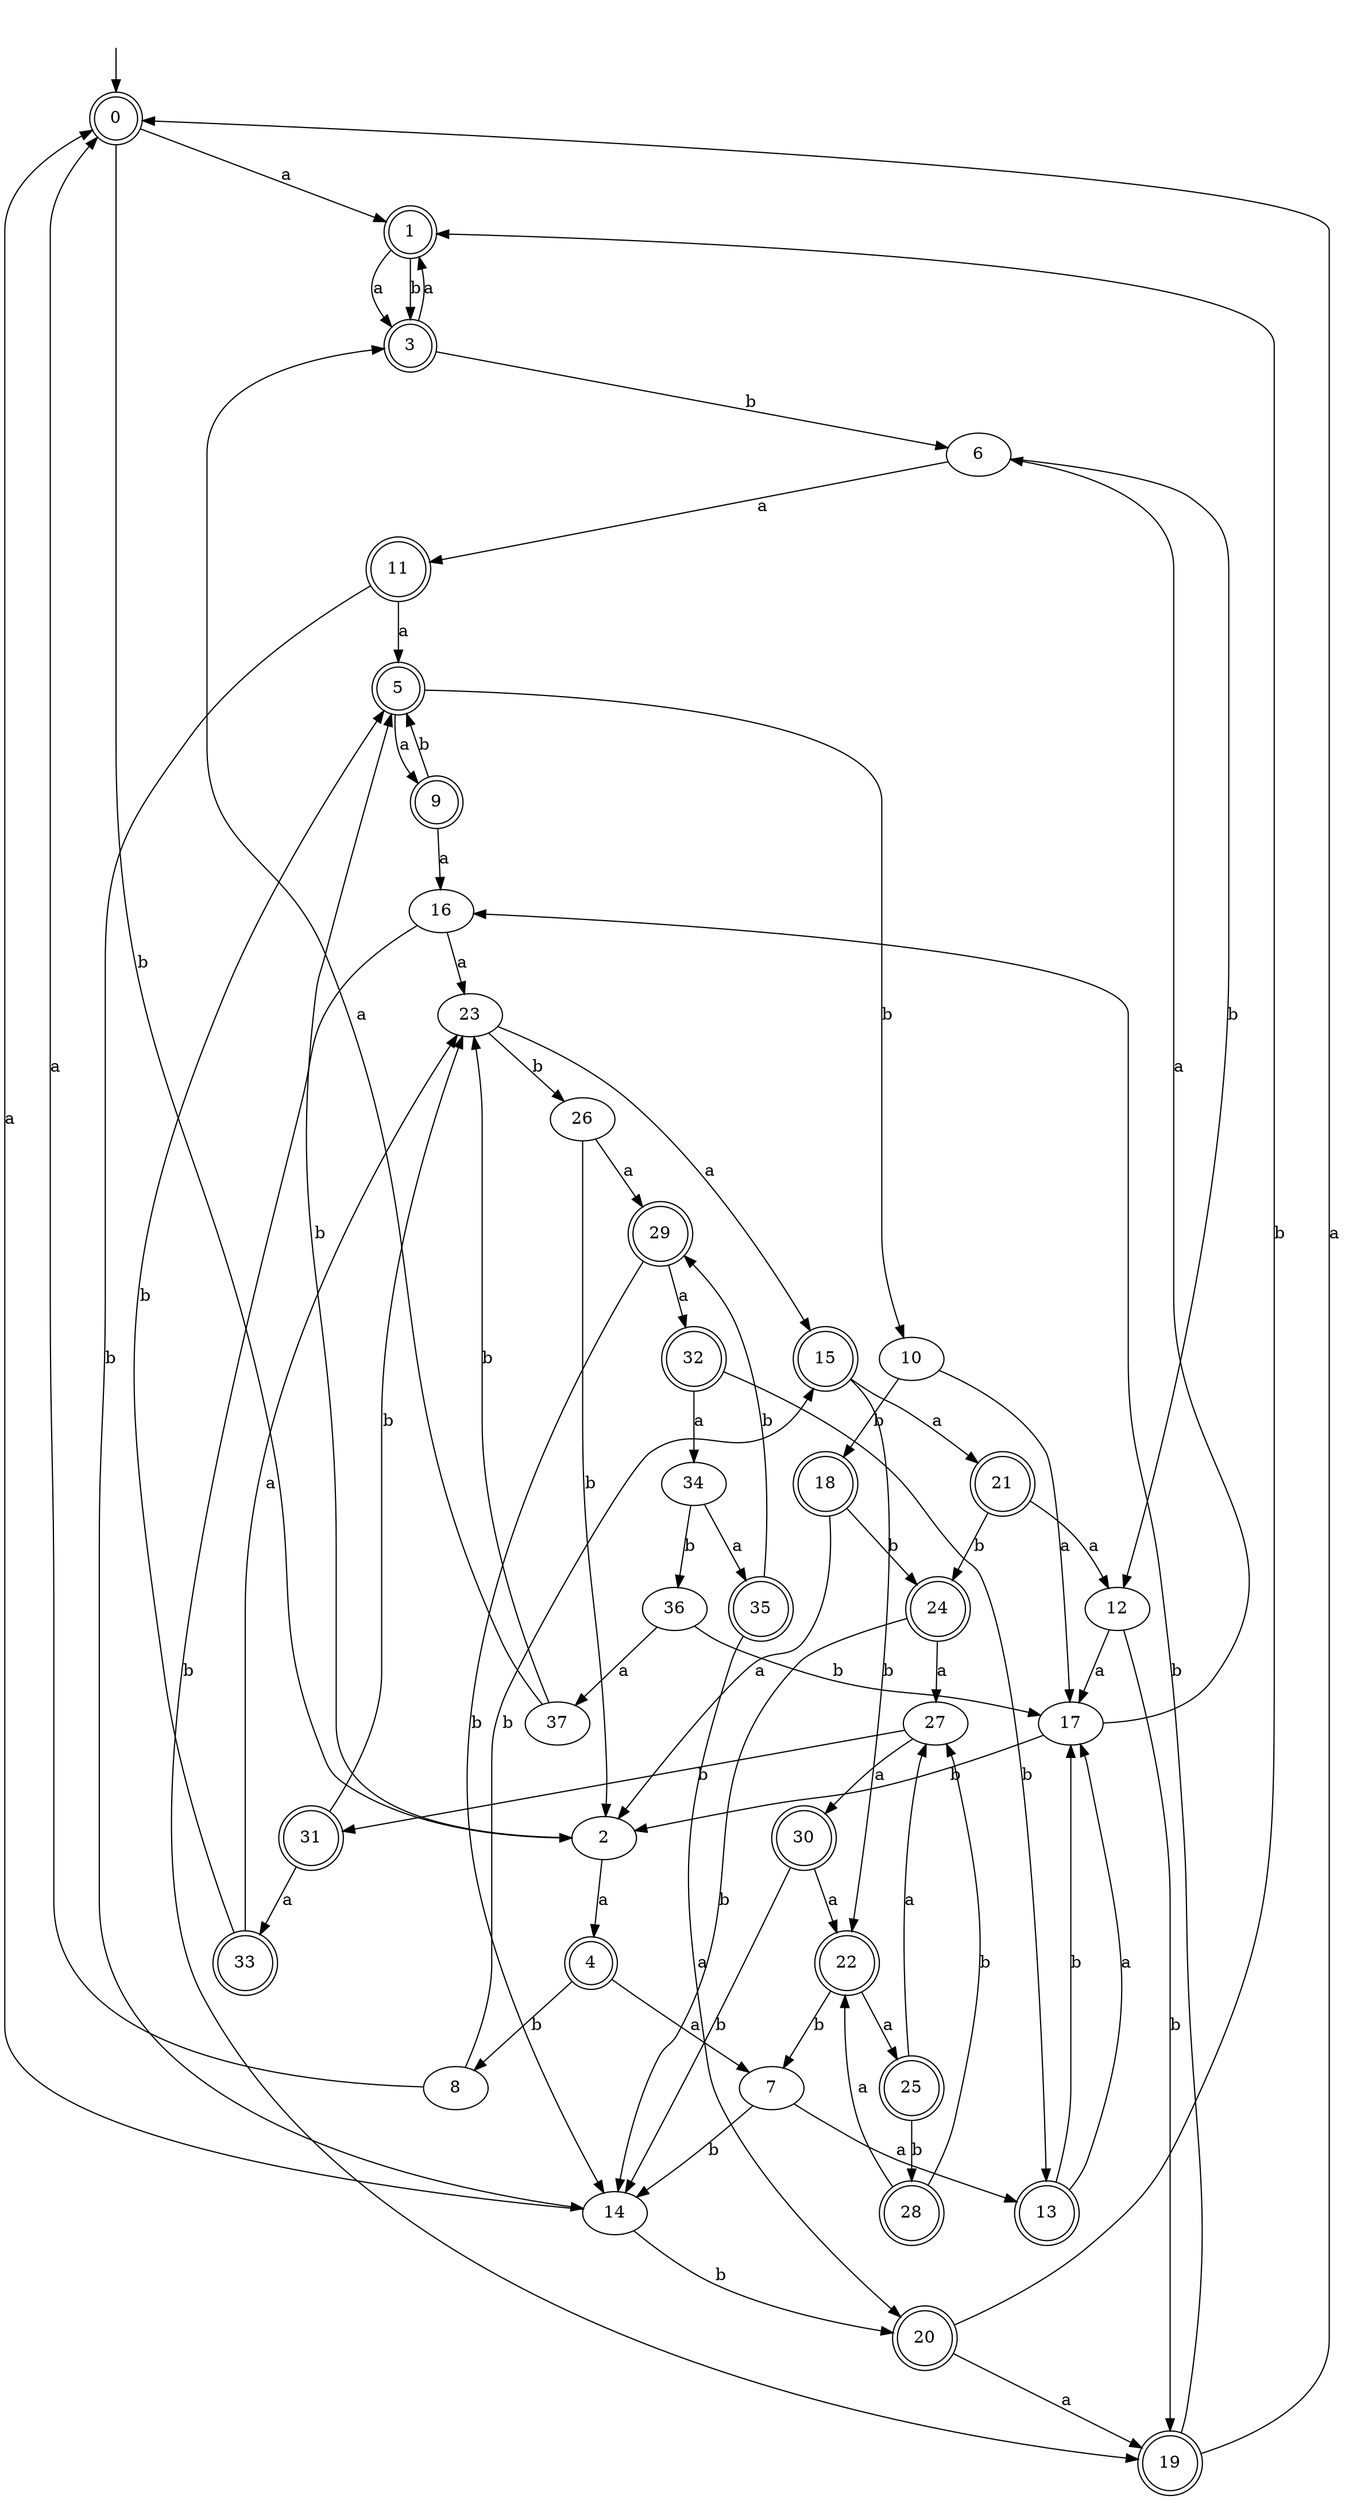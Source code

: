 digraph RandomDFA {
  __start0 [label="", shape=none];
  __start0 -> 0 [label=""];
  0 [shape=circle] [shape=doublecircle]
  0 -> 1 [label="a"]
  0 -> 2 [label="b"]
  1 [shape=doublecircle]
  1 -> 3 [label="a"]
  1 -> 3 [label="b"]
  2
  2 -> 4 [label="a"]
  2 -> 5 [label="b"]
  3 [shape=doublecircle]
  3 -> 1 [label="a"]
  3 -> 6 [label="b"]
  4 [shape=doublecircle]
  4 -> 7 [label="a"]
  4 -> 8 [label="b"]
  5 [shape=doublecircle]
  5 -> 9 [label="a"]
  5 -> 10 [label="b"]
  6
  6 -> 11 [label="a"]
  6 -> 12 [label="b"]
  7
  7 -> 13 [label="a"]
  7 -> 14 [label="b"]
  8
  8 -> 0 [label="a"]
  8 -> 15 [label="b"]
  9 [shape=doublecircle]
  9 -> 16 [label="a"]
  9 -> 5 [label="b"]
  10
  10 -> 17 [label="a"]
  10 -> 18 [label="b"]
  11 [shape=doublecircle]
  11 -> 5 [label="a"]
  11 -> 14 [label="b"]
  12
  12 -> 17 [label="a"]
  12 -> 19 [label="b"]
  13 [shape=doublecircle]
  13 -> 17 [label="a"]
  13 -> 17 [label="b"]
  14
  14 -> 0 [label="a"]
  14 -> 20 [label="b"]
  15 [shape=doublecircle]
  15 -> 21 [label="a"]
  15 -> 22 [label="b"]
  16
  16 -> 23 [label="a"]
  16 -> 19 [label="b"]
  17
  17 -> 6 [label="a"]
  17 -> 2 [label="b"]
  18 [shape=doublecircle]
  18 -> 2 [label="a"]
  18 -> 24 [label="b"]
  19 [shape=doublecircle]
  19 -> 0 [label="a"]
  19 -> 16 [label="b"]
  20 [shape=doublecircle]
  20 -> 19 [label="a"]
  20 -> 1 [label="b"]
  21 [shape=doublecircle]
  21 -> 12 [label="a"]
  21 -> 24 [label="b"]
  22 [shape=doublecircle]
  22 -> 25 [label="a"]
  22 -> 7 [label="b"]
  23
  23 -> 15 [label="a"]
  23 -> 26 [label="b"]
  24 [shape=doublecircle]
  24 -> 27 [label="a"]
  24 -> 14 [label="b"]
  25 [shape=doublecircle]
  25 -> 27 [label="a"]
  25 -> 28 [label="b"]
  26
  26 -> 29 [label="a"]
  26 -> 2 [label="b"]
  27
  27 -> 30 [label="a"]
  27 -> 31 [label="b"]
  28 [shape=doublecircle]
  28 -> 22 [label="a"]
  28 -> 27 [label="b"]
  29 [shape=doublecircle]
  29 -> 32 [label="a"]
  29 -> 14 [label="b"]
  30 [shape=doublecircle]
  30 -> 22 [label="a"]
  30 -> 14 [label="b"]
  31 [shape=doublecircle]
  31 -> 33 [label="a"]
  31 -> 23 [label="b"]
  32 [shape=doublecircle]
  32 -> 34 [label="a"]
  32 -> 13 [label="b"]
  33 [shape=doublecircle]
  33 -> 23 [label="a"]
  33 -> 5 [label="b"]
  34
  34 -> 35 [label="a"]
  34 -> 36 [label="b"]
  35 [shape=doublecircle]
  35 -> 20 [label="a"]
  35 -> 29 [label="b"]
  36
  36 -> 37 [label="a"]
  36 -> 17 [label="b"]
  37
  37 -> 3 [label="a"]
  37 -> 23 [label="b"]
}
